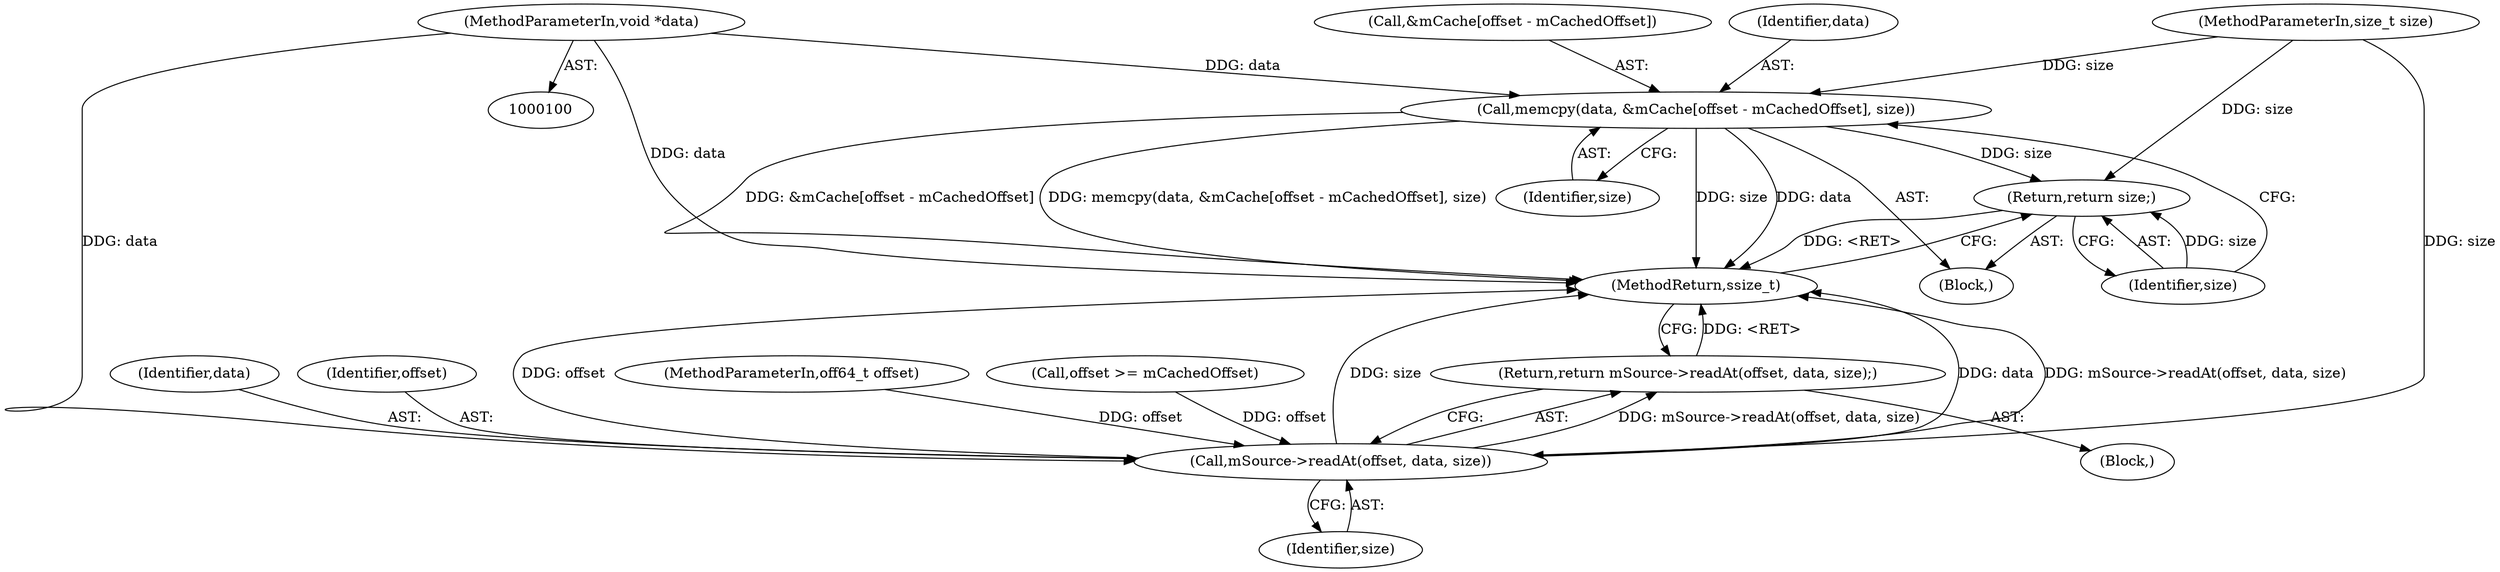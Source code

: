 digraph "0_Android_d48f0f145f8f0f4472bc0af668ac9a8bce44ba9b_1@pointer" {
"1000102" [label="(MethodParameterIn,void *data)"];
"1000119" [label="(Call,memcpy(data, &mCache[offset - mCachedOffset], size))"];
"1000128" [label="(Return,return size;)"];
"1000131" [label="(Call,mSource->readAt(offset, data, size))"];
"1000130" [label="(Return,return mSource->readAt(offset, data, size);)"];
"1000129" [label="(Identifier,size)"];
"1000118" [label="(Block,)"];
"1000134" [label="(Identifier,size)"];
"1000133" [label="(Identifier,data)"];
"1000131" [label="(Call,mSource->readAt(offset, data, size))"];
"1000132" [label="(Identifier,offset)"];
"1000104" [label="(Block,)"];
"1000127" [label="(Identifier,size)"];
"1000128" [label="(Return,return size;)"];
"1000120" [label="(Identifier,data)"];
"1000103" [label="(MethodParameterIn,size_t size)"];
"1000119" [label="(Call,memcpy(data, &mCache[offset - mCachedOffset], size))"];
"1000102" [label="(MethodParameterIn,void *data)"];
"1000121" [label="(Call,&mCache[offset - mCachedOffset])"];
"1000101" [label="(MethodParameterIn,off64_t offset)"];
"1000135" [label="(MethodReturn,ssize_t)"];
"1000108" [label="(Call,offset >= mCachedOffset)"];
"1000130" [label="(Return,return mSource->readAt(offset, data, size);)"];
"1000102" -> "1000100"  [label="AST: "];
"1000102" -> "1000135"  [label="DDG: data"];
"1000102" -> "1000119"  [label="DDG: data"];
"1000102" -> "1000131"  [label="DDG: data"];
"1000119" -> "1000118"  [label="AST: "];
"1000119" -> "1000127"  [label="CFG: "];
"1000120" -> "1000119"  [label="AST: "];
"1000121" -> "1000119"  [label="AST: "];
"1000127" -> "1000119"  [label="AST: "];
"1000129" -> "1000119"  [label="CFG: "];
"1000119" -> "1000135"  [label="DDG: size"];
"1000119" -> "1000135"  [label="DDG: memcpy(data, &mCache[offset - mCachedOffset], size)"];
"1000119" -> "1000135"  [label="DDG: &mCache[offset - mCachedOffset]"];
"1000119" -> "1000135"  [label="DDG: data"];
"1000103" -> "1000119"  [label="DDG: size"];
"1000119" -> "1000128"  [label="DDG: size"];
"1000128" -> "1000118"  [label="AST: "];
"1000128" -> "1000129"  [label="CFG: "];
"1000129" -> "1000128"  [label="AST: "];
"1000135" -> "1000128"  [label="CFG: "];
"1000128" -> "1000135"  [label="DDG: <RET>"];
"1000129" -> "1000128"  [label="DDG: size"];
"1000103" -> "1000128"  [label="DDG: size"];
"1000131" -> "1000130"  [label="AST: "];
"1000131" -> "1000134"  [label="CFG: "];
"1000132" -> "1000131"  [label="AST: "];
"1000133" -> "1000131"  [label="AST: "];
"1000134" -> "1000131"  [label="AST: "];
"1000130" -> "1000131"  [label="CFG: "];
"1000131" -> "1000135"  [label="DDG: offset"];
"1000131" -> "1000135"  [label="DDG: size"];
"1000131" -> "1000135"  [label="DDG: data"];
"1000131" -> "1000135"  [label="DDG: mSource->readAt(offset, data, size)"];
"1000131" -> "1000130"  [label="DDG: mSource->readAt(offset, data, size)"];
"1000108" -> "1000131"  [label="DDG: offset"];
"1000101" -> "1000131"  [label="DDG: offset"];
"1000103" -> "1000131"  [label="DDG: size"];
"1000130" -> "1000104"  [label="AST: "];
"1000135" -> "1000130"  [label="CFG: "];
"1000130" -> "1000135"  [label="DDG: <RET>"];
}
